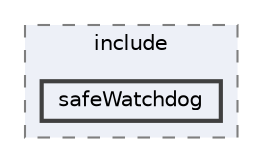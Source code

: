 digraph "safeWatchdog"
{
 // LATEX_PDF_SIZE
  bgcolor="transparent";
  edge [fontname=Helvetica,fontsize=10,labelfontname=Helvetica,labelfontsize=10];
  node [fontname=Helvetica,fontsize=10,shape=box,height=0.2,width=0.4];
  compound=true
  subgraph clusterdir_c6097fee417ab297368cea94a1cfc9ac {
    graph [ bgcolor="#edf0f7", pencolor="grey50", label="include", fontname=Helvetica,fontsize=10 style="filled,dashed", URL="dir_c6097fee417ab297368cea94a1cfc9ac.html",tooltip=""]
  dir_935255bc230270770c7c7f09756a1cf7 [label="safeWatchdog", fillcolor="#edf0f7", color="grey25", style="filled,bold", URL="dir_935255bc230270770c7c7f09756a1cf7.html",tooltip=""];
  }
}

